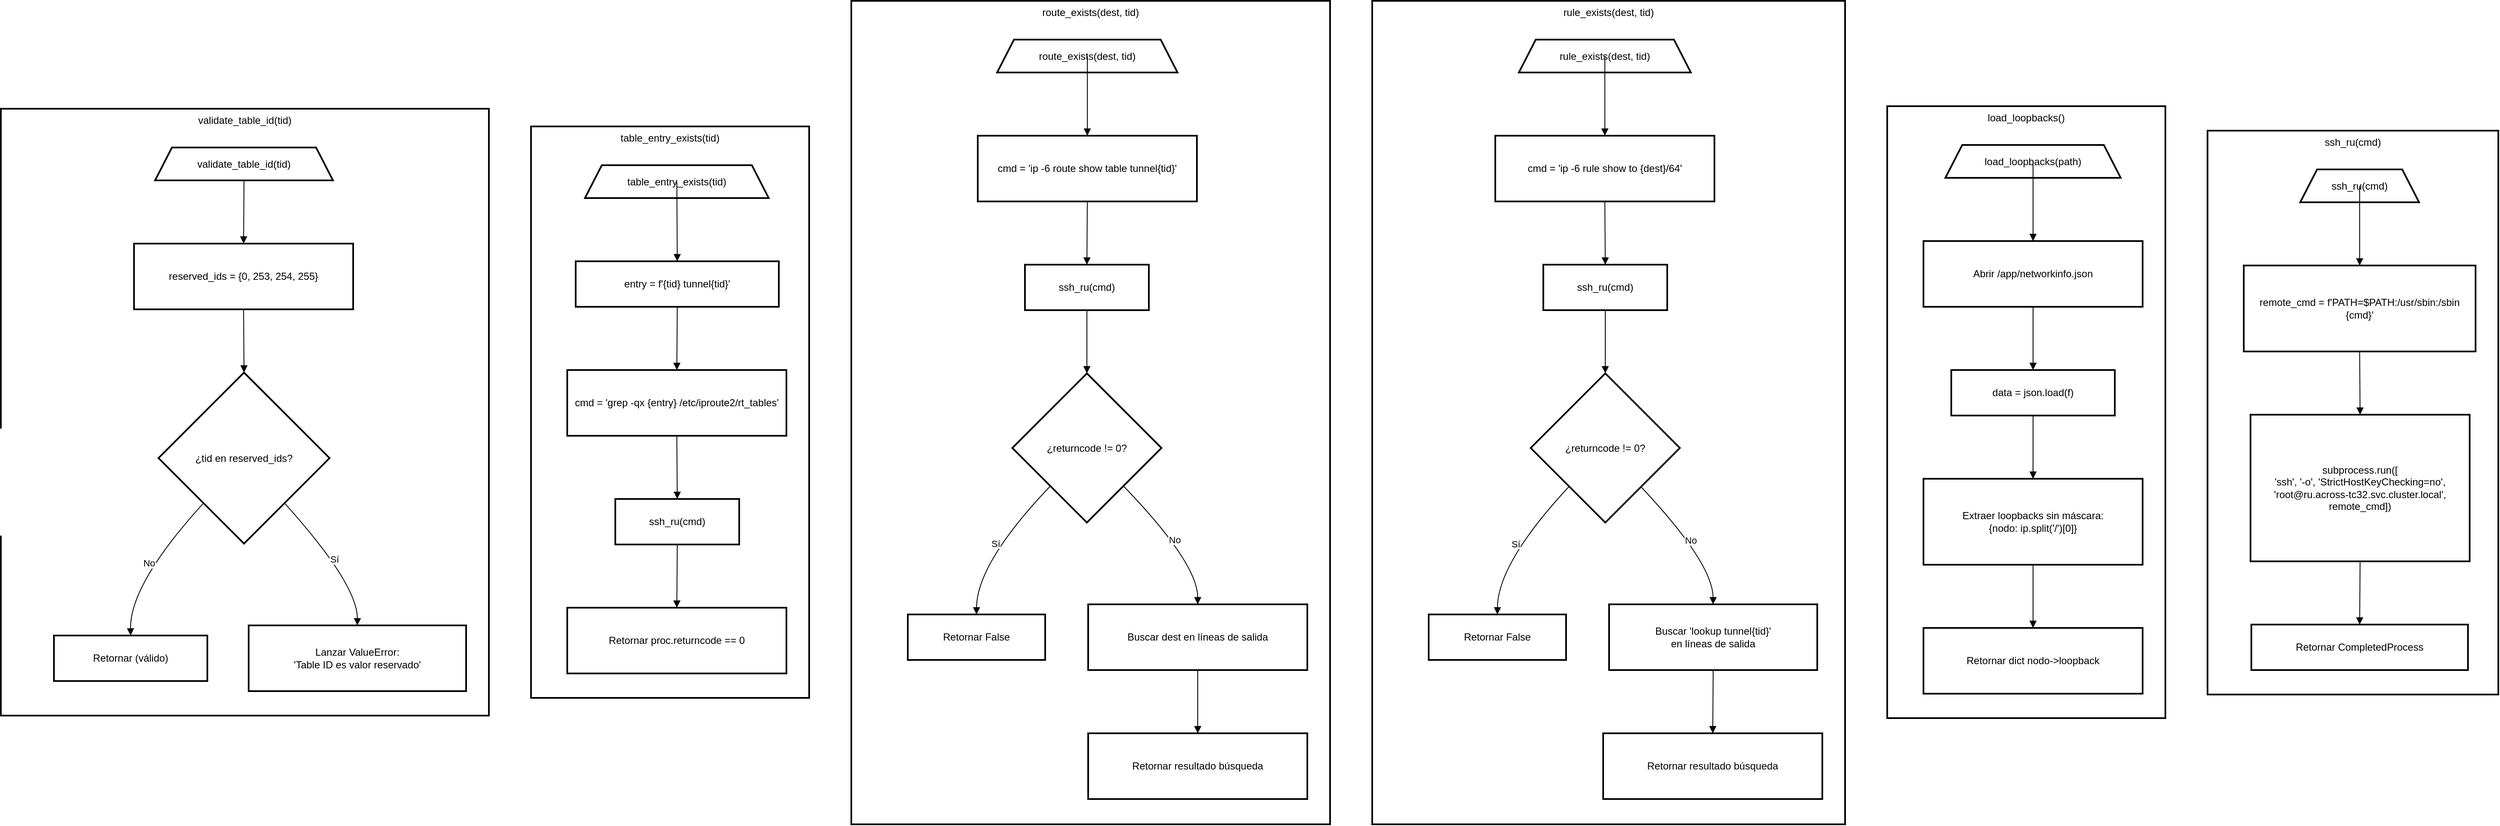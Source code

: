 <mxfile version="27.0.9">
  <diagram name="Página-1" id="VptxOPeHdN-iXwJGRVR5">
    <mxGraphModel grid="1" page="1" gridSize="10" guides="1" tooltips="1" connect="1" arrows="1" fold="1" pageScale="1" pageWidth="827" pageHeight="1169" math="0" shadow="0">
      <root>
        <mxCell id="0" />
        <mxCell id="1" parent="0" />
        <mxCell id="wKDr3arcscV5EmYd3ngJ-1" value="validate_table_id(tid)" style="whiteSpace=wrap;strokeWidth=2;verticalAlign=top;" vertex="1" parent="1">
          <mxGeometry x="20" y="148" width="579" height="720" as="geometry" />
        </mxCell>
        <mxCell id="wKDr3arcscV5EmYd3ngJ-2" value="validate_table_id(tid)" style="shape=trapezoid;perimeter=trapezoidPerimeter;fixedSize=1;strokeWidth=2;whiteSpace=wrap;" vertex="1" parent="wKDr3arcscV5EmYd3ngJ-1">
          <mxGeometry x="183" y="46" width="211" height="39" as="geometry" />
        </mxCell>
        <mxCell id="wKDr3arcscV5EmYd3ngJ-3" value="reserved_ids = {0, 253, 254, 255}" style="whiteSpace=wrap;strokeWidth=2;" vertex="1" parent="wKDr3arcscV5EmYd3ngJ-1">
          <mxGeometry x="158" y="160" width="260" height="78" as="geometry" />
        </mxCell>
        <mxCell id="wKDr3arcscV5EmYd3ngJ-4" value="¿tid en reserved_ids?" style="rhombus;strokeWidth=2;whiteSpace=wrap;" vertex="1" parent="wKDr3arcscV5EmYd3ngJ-1">
          <mxGeometry x="187" y="313" width="203" height="203" as="geometry" />
        </mxCell>
        <mxCell id="wKDr3arcscV5EmYd3ngJ-5" value="Retornar (válido)" style="whiteSpace=wrap;strokeWidth=2;" vertex="1" parent="wKDr3arcscV5EmYd3ngJ-1">
          <mxGeometry x="63" y="625" width="182" height="54" as="geometry" />
        </mxCell>
        <mxCell id="wKDr3arcscV5EmYd3ngJ-6" value="Lanzar ValueError:&#xa;        &#39;Table ID es valor reservado&#39;" style="whiteSpace=wrap;strokeWidth=2;" vertex="1" parent="wKDr3arcscV5EmYd3ngJ-1">
          <mxGeometry x="294" y="613" width="258" height="78" as="geometry" />
        </mxCell>
        <mxCell id="wKDr3arcscV5EmYd3ngJ-7" value="" style="curved=1;startArrow=none;endArrow=block;exitX=0.5;exitY=1;entryX=0.5;entryY=-0.01;rounded=0;exitDx=0;exitDy=0;" edge="1" parent="wKDr3arcscV5EmYd3ngJ-1" source="wKDr3arcscV5EmYd3ngJ-2" target="wKDr3arcscV5EmYd3ngJ-3">
          <mxGeometry relative="1" as="geometry">
            <Array as="points" />
          </mxGeometry>
        </mxCell>
        <mxCell id="wKDr3arcscV5EmYd3ngJ-8" value="" style="curved=1;startArrow=none;endArrow=block;exitX=0.5;exitY=0.99;entryX=0.5;entryY=0;rounded=0;" edge="1" parent="wKDr3arcscV5EmYd3ngJ-1" source="wKDr3arcscV5EmYd3ngJ-3" target="wKDr3arcscV5EmYd3ngJ-4">
          <mxGeometry relative="1" as="geometry">
            <Array as="points" />
          </mxGeometry>
        </mxCell>
        <mxCell id="wKDr3arcscV5EmYd3ngJ-9" value="No" style="curved=1;startArrow=none;endArrow=block;exitX=0.05;exitY=1;entryX=0.5;entryY=0;rounded=0;" edge="1" parent="wKDr3arcscV5EmYd3ngJ-1" source="wKDr3arcscV5EmYd3ngJ-4" target="wKDr3arcscV5EmYd3ngJ-5">
          <mxGeometry relative="1" as="geometry">
            <Array as="points">
              <mxPoint x="153" y="564" />
            </Array>
          </mxGeometry>
        </mxCell>
        <mxCell id="wKDr3arcscV5EmYd3ngJ-10" value="Sí" style="curved=1;startArrow=none;endArrow=block;exitX=0.95;exitY=1;entryX=0.5;entryY=0;rounded=0;" edge="1" parent="wKDr3arcscV5EmYd3ngJ-1" source="wKDr3arcscV5EmYd3ngJ-4" target="wKDr3arcscV5EmYd3ngJ-6">
          <mxGeometry relative="1" as="geometry">
            <Array as="points">
              <mxPoint x="423" y="564" />
            </Array>
          </mxGeometry>
        </mxCell>
        <mxCell id="wKDr3arcscV5EmYd3ngJ-11" value="table_entry_exists(tid)" style="whiteSpace=wrap;strokeWidth=2;verticalAlign=top;" vertex="1" parent="1">
          <mxGeometry x="649" y="169" width="330" height="678" as="geometry" />
        </mxCell>
        <mxCell id="wKDr3arcscV5EmYd3ngJ-12" value="table_entry_exists(tid)" style="shape=trapezoid;perimeter=trapezoidPerimeter;fixedSize=1;strokeWidth=2;whiteSpace=wrap;" vertex="1" parent="wKDr3arcscV5EmYd3ngJ-11">
          <mxGeometry x="64" y="46" width="218" height="39" as="geometry" />
        </mxCell>
        <mxCell id="wKDr3arcscV5EmYd3ngJ-13" value="entry = f&#39;{tid} tunnel{tid}&#39;" style="whiteSpace=wrap;strokeWidth=2;" vertex="1" parent="wKDr3arcscV5EmYd3ngJ-11">
          <mxGeometry x="53" y="160" width="241" height="54" as="geometry" />
        </mxCell>
        <mxCell id="wKDr3arcscV5EmYd3ngJ-14" value="cmd = &#39;grep -qx {entry} /etc/iproute2/rt_tables&#39;" style="whiteSpace=wrap;strokeWidth=2;" vertex="1" parent="wKDr3arcscV5EmYd3ngJ-11">
          <mxGeometry x="43" y="289" width="260" height="78" as="geometry" />
        </mxCell>
        <mxCell id="wKDr3arcscV5EmYd3ngJ-15" value="ssh_ru(cmd)" style="whiteSpace=wrap;strokeWidth=2;" vertex="1" parent="wKDr3arcscV5EmYd3ngJ-11">
          <mxGeometry x="100" y="442" width="147" height="54" as="geometry" />
        </mxCell>
        <mxCell id="wKDr3arcscV5EmYd3ngJ-16" value="Retornar proc.returncode == 0" style="whiteSpace=wrap;strokeWidth=2;" vertex="1" parent="wKDr3arcscV5EmYd3ngJ-11">
          <mxGeometry x="43" y="571" width="260" height="78" as="geometry" />
        </mxCell>
        <mxCell id="wKDr3arcscV5EmYd3ngJ-17" value="" style="curved=1;startArrow=none;endArrow=block;exitX=0.5;exitY=0.99;entryX=0.5;entryY=-0.01;rounded=0;" edge="1" parent="wKDr3arcscV5EmYd3ngJ-11" source="wKDr3arcscV5EmYd3ngJ-12" target="wKDr3arcscV5EmYd3ngJ-13">
          <mxGeometry relative="1" as="geometry">
            <Array as="points" />
          </mxGeometry>
        </mxCell>
        <mxCell id="wKDr3arcscV5EmYd3ngJ-18" value="" style="curved=1;startArrow=none;endArrow=block;exitX=0.5;exitY=0.99;entryX=0.5;entryY=-0.01;rounded=0;" edge="1" parent="wKDr3arcscV5EmYd3ngJ-11" source="wKDr3arcscV5EmYd3ngJ-13" target="wKDr3arcscV5EmYd3ngJ-14">
          <mxGeometry relative="1" as="geometry">
            <Array as="points" />
          </mxGeometry>
        </mxCell>
        <mxCell id="wKDr3arcscV5EmYd3ngJ-19" value="" style="curved=1;startArrow=none;endArrow=block;exitX=0.5;exitY=0.99;entryX=0.5;entryY=-0.01;rounded=0;" edge="1" parent="wKDr3arcscV5EmYd3ngJ-11" source="wKDr3arcscV5EmYd3ngJ-14" target="wKDr3arcscV5EmYd3ngJ-15">
          <mxGeometry relative="1" as="geometry">
            <Array as="points" />
          </mxGeometry>
        </mxCell>
        <mxCell id="wKDr3arcscV5EmYd3ngJ-20" value="" style="curved=1;startArrow=none;endArrow=block;exitX=0.5;exitY=0.99;entryX=0.5;entryY=-0.01;rounded=0;" edge="1" parent="wKDr3arcscV5EmYd3ngJ-11" source="wKDr3arcscV5EmYd3ngJ-15" target="wKDr3arcscV5EmYd3ngJ-16">
          <mxGeometry relative="1" as="geometry">
            <Array as="points" />
          </mxGeometry>
        </mxCell>
        <mxCell id="wKDr3arcscV5EmYd3ngJ-21" value="route_exists(dest, tid)" style="whiteSpace=wrap;strokeWidth=2;verticalAlign=top;" vertex="1" parent="1">
          <mxGeometry x="1029" y="20" width="568" height="977" as="geometry" />
        </mxCell>
        <mxCell id="wKDr3arcscV5EmYd3ngJ-22" value="route_exists(dest, tid)" style="shape=trapezoid;perimeter=trapezoidPerimeter;fixedSize=1;strokeWidth=2;whiteSpace=wrap;" vertex="1" parent="wKDr3arcscV5EmYd3ngJ-21">
          <mxGeometry x="173" y="46" width="214" height="39" as="geometry" />
        </mxCell>
        <mxCell id="wKDr3arcscV5EmYd3ngJ-23" value="cmd = &#39;ip -6 route show table tunnel{tid}&#39;" style="whiteSpace=wrap;strokeWidth=2;" vertex="1" parent="wKDr3arcscV5EmYd3ngJ-21">
          <mxGeometry x="150" y="160" width="260" height="78" as="geometry" />
        </mxCell>
        <mxCell id="wKDr3arcscV5EmYd3ngJ-24" value="ssh_ru(cmd)" style="whiteSpace=wrap;strokeWidth=2;" vertex="1" parent="wKDr3arcscV5EmYd3ngJ-21">
          <mxGeometry x="206" y="313" width="147" height="54" as="geometry" />
        </mxCell>
        <mxCell id="wKDr3arcscV5EmYd3ngJ-25" value="¿returncode != 0?" style="rhombus;strokeWidth=2;whiteSpace=wrap;" vertex="1" parent="wKDr3arcscV5EmYd3ngJ-21">
          <mxGeometry x="191" y="442" width="177" height="177" as="geometry" />
        </mxCell>
        <mxCell id="wKDr3arcscV5EmYd3ngJ-26" value="Retornar False" style="whiteSpace=wrap;strokeWidth=2;" vertex="1" parent="wKDr3arcscV5EmYd3ngJ-21">
          <mxGeometry x="67" y="728" width="163" height="54" as="geometry" />
        </mxCell>
        <mxCell id="wKDr3arcscV5EmYd3ngJ-27" value="Buscar dest en líneas de salida" style="whiteSpace=wrap;strokeWidth=2;" vertex="1" parent="wKDr3arcscV5EmYd3ngJ-21">
          <mxGeometry x="281" y="716" width="260" height="78" as="geometry" />
        </mxCell>
        <mxCell id="wKDr3arcscV5EmYd3ngJ-28" value="Retornar resultado búsqueda" style="whiteSpace=wrap;strokeWidth=2;" vertex="1" parent="wKDr3arcscV5EmYd3ngJ-21">
          <mxGeometry x="281" y="869" width="260" height="78" as="geometry" />
        </mxCell>
        <mxCell id="wKDr3arcscV5EmYd3ngJ-29" value="" style="curved=1;startArrow=none;endArrow=block;exitX=0.5;exitY=0.99;entryX=0.5;entryY=-0.01;rounded=0;" edge="1" parent="wKDr3arcscV5EmYd3ngJ-21" source="wKDr3arcscV5EmYd3ngJ-22" target="wKDr3arcscV5EmYd3ngJ-23">
          <mxGeometry relative="1" as="geometry">
            <Array as="points" />
          </mxGeometry>
        </mxCell>
        <mxCell id="wKDr3arcscV5EmYd3ngJ-30" value="" style="curved=1;startArrow=none;endArrow=block;exitX=0.5;exitY=0.99;entryX=0.5;entryY=-0.01;rounded=0;" edge="1" parent="wKDr3arcscV5EmYd3ngJ-21" source="wKDr3arcscV5EmYd3ngJ-23" target="wKDr3arcscV5EmYd3ngJ-24">
          <mxGeometry relative="1" as="geometry">
            <Array as="points" />
          </mxGeometry>
        </mxCell>
        <mxCell id="wKDr3arcscV5EmYd3ngJ-31" value="" style="curved=1;startArrow=none;endArrow=block;exitX=0.5;exitY=0.99;entryX=0.5;entryY=0;rounded=0;" edge="1" parent="wKDr3arcscV5EmYd3ngJ-21" source="wKDr3arcscV5EmYd3ngJ-24" target="wKDr3arcscV5EmYd3ngJ-25">
          <mxGeometry relative="1" as="geometry">
            <Array as="points" />
          </mxGeometry>
        </mxCell>
        <mxCell id="wKDr3arcscV5EmYd3ngJ-32" value="Sí" style="curved=1;startArrow=none;endArrow=block;exitX=0.02;exitY=1;entryX=0.5;entryY=0;rounded=0;" edge="1" parent="wKDr3arcscV5EmYd3ngJ-21" source="wKDr3arcscV5EmYd3ngJ-25" target="wKDr3arcscV5EmYd3ngJ-26">
          <mxGeometry relative="1" as="geometry">
            <Array as="points">
              <mxPoint x="149" y="667" />
            </Array>
          </mxGeometry>
        </mxCell>
        <mxCell id="wKDr3arcscV5EmYd3ngJ-33" value="No" style="curved=1;startArrow=none;endArrow=block;exitX=0.98;exitY=1;entryX=0.5;entryY=0;rounded=0;" edge="1" parent="wKDr3arcscV5EmYd3ngJ-21" source="wKDr3arcscV5EmYd3ngJ-25" target="wKDr3arcscV5EmYd3ngJ-27">
          <mxGeometry relative="1" as="geometry">
            <Array as="points">
              <mxPoint x="411" y="667" />
            </Array>
          </mxGeometry>
        </mxCell>
        <mxCell id="wKDr3arcscV5EmYd3ngJ-34" value="" style="curved=1;startArrow=none;endArrow=block;exitX=0.5;exitY=1;entryX=0.5;entryY=0;rounded=0;" edge="1" parent="wKDr3arcscV5EmYd3ngJ-21" source="wKDr3arcscV5EmYd3ngJ-27" target="wKDr3arcscV5EmYd3ngJ-28">
          <mxGeometry relative="1" as="geometry">
            <Array as="points" />
          </mxGeometry>
        </mxCell>
        <mxCell id="wKDr3arcscV5EmYd3ngJ-35" value="rule_exists(dest, tid)" style="whiteSpace=wrap;strokeWidth=2;verticalAlign=top;" vertex="1" parent="1">
          <mxGeometry x="1647" y="20" width="561" height="977" as="geometry" />
        </mxCell>
        <mxCell id="wKDr3arcscV5EmYd3ngJ-36" value="rule_exists(dest, tid)" style="shape=trapezoid;perimeter=trapezoidPerimeter;fixedSize=1;strokeWidth=2;whiteSpace=wrap;" vertex="1" parent="wKDr3arcscV5EmYd3ngJ-35">
          <mxGeometry x="174" y="46" width="204" height="39" as="geometry" />
        </mxCell>
        <mxCell id="wKDr3arcscV5EmYd3ngJ-37" value="cmd = &#39;ip -6 rule show to {dest}/64&#39;" style="whiteSpace=wrap;strokeWidth=2;" vertex="1" parent="wKDr3arcscV5EmYd3ngJ-35">
          <mxGeometry x="146" y="160" width="260" height="78" as="geometry" />
        </mxCell>
        <mxCell id="wKDr3arcscV5EmYd3ngJ-38" value="ssh_ru(cmd)" style="whiteSpace=wrap;strokeWidth=2;" vertex="1" parent="wKDr3arcscV5EmYd3ngJ-35">
          <mxGeometry x="203" y="313" width="147" height="54" as="geometry" />
        </mxCell>
        <mxCell id="wKDr3arcscV5EmYd3ngJ-39" value="¿returncode != 0?" style="rhombus;strokeWidth=2;whiteSpace=wrap;" vertex="1" parent="wKDr3arcscV5EmYd3ngJ-35">
          <mxGeometry x="188" y="442" width="177" height="177" as="geometry" />
        </mxCell>
        <mxCell id="wKDr3arcscV5EmYd3ngJ-40" value="Retornar False" style="whiteSpace=wrap;strokeWidth=2;" vertex="1" parent="wKDr3arcscV5EmYd3ngJ-35">
          <mxGeometry x="67" y="728" width="163" height="54" as="geometry" />
        </mxCell>
        <mxCell id="wKDr3arcscV5EmYd3ngJ-41" value="Buscar &#39;lookup tunnel{tid}&#39;&#xa;        en líneas de salida" style="whiteSpace=wrap;strokeWidth=2;" vertex="1" parent="wKDr3arcscV5EmYd3ngJ-35">
          <mxGeometry x="281" y="716" width="247" height="78" as="geometry" />
        </mxCell>
        <mxCell id="wKDr3arcscV5EmYd3ngJ-42" value="Retornar resultado búsqueda" style="whiteSpace=wrap;strokeWidth=2;" vertex="1" parent="wKDr3arcscV5EmYd3ngJ-35">
          <mxGeometry x="274" y="869" width="260" height="78" as="geometry" />
        </mxCell>
        <mxCell id="wKDr3arcscV5EmYd3ngJ-43" value="" style="curved=1;startArrow=none;endArrow=block;exitX=0.5;exitY=0.99;entryX=0.5;entryY=-0.01;rounded=0;" edge="1" parent="wKDr3arcscV5EmYd3ngJ-35" source="wKDr3arcscV5EmYd3ngJ-36" target="wKDr3arcscV5EmYd3ngJ-37">
          <mxGeometry relative="1" as="geometry">
            <Array as="points" />
          </mxGeometry>
        </mxCell>
        <mxCell id="wKDr3arcscV5EmYd3ngJ-44" value="" style="curved=1;startArrow=none;endArrow=block;exitX=0.5;exitY=0.99;entryX=0.5;entryY=-0.01;rounded=0;" edge="1" parent="wKDr3arcscV5EmYd3ngJ-35" source="wKDr3arcscV5EmYd3ngJ-37" target="wKDr3arcscV5EmYd3ngJ-38">
          <mxGeometry relative="1" as="geometry">
            <Array as="points" />
          </mxGeometry>
        </mxCell>
        <mxCell id="wKDr3arcscV5EmYd3ngJ-45" value="" style="curved=1;startArrow=none;endArrow=block;exitX=0.5;exitY=0.99;entryX=0.5;entryY=0;rounded=0;" edge="1" parent="wKDr3arcscV5EmYd3ngJ-35" source="wKDr3arcscV5EmYd3ngJ-38" target="wKDr3arcscV5EmYd3ngJ-39">
          <mxGeometry relative="1" as="geometry">
            <Array as="points" />
          </mxGeometry>
        </mxCell>
        <mxCell id="wKDr3arcscV5EmYd3ngJ-46" value="Sí" style="curved=1;startArrow=none;endArrow=block;exitX=0.03;exitY=1;entryX=0.5;entryY=0;rounded=0;" edge="1" parent="wKDr3arcscV5EmYd3ngJ-35" source="wKDr3arcscV5EmYd3ngJ-39" target="wKDr3arcscV5EmYd3ngJ-40">
          <mxGeometry relative="1" as="geometry">
            <Array as="points">
              <mxPoint x="149" y="667" />
            </Array>
          </mxGeometry>
        </mxCell>
        <mxCell id="wKDr3arcscV5EmYd3ngJ-47" value="No" style="curved=1;startArrow=none;endArrow=block;exitX=0.96;exitY=1;entryX=0.5;entryY=0;rounded=0;" edge="1" parent="wKDr3arcscV5EmYd3ngJ-35" source="wKDr3arcscV5EmYd3ngJ-39" target="wKDr3arcscV5EmYd3ngJ-41">
          <mxGeometry relative="1" as="geometry">
            <Array as="points">
              <mxPoint x="404" y="667" />
            </Array>
          </mxGeometry>
        </mxCell>
        <mxCell id="wKDr3arcscV5EmYd3ngJ-48" value="" style="curved=1;startArrow=none;endArrow=block;exitX=0.5;exitY=1;entryX=0.5;entryY=0;rounded=0;" edge="1" parent="wKDr3arcscV5EmYd3ngJ-35" source="wKDr3arcscV5EmYd3ngJ-41" target="wKDr3arcscV5EmYd3ngJ-42">
          <mxGeometry relative="1" as="geometry">
            <Array as="points" />
          </mxGeometry>
        </mxCell>
        <mxCell id="wKDr3arcscV5EmYd3ngJ-49" value="load_loopbacks()" style="whiteSpace=wrap;strokeWidth=2;verticalAlign=top;" vertex="1" parent="1">
          <mxGeometry x="2258" y="145" width="330" height="726" as="geometry" />
        </mxCell>
        <mxCell id="wKDr3arcscV5EmYd3ngJ-50" value="load_loopbacks(path)" style="shape=trapezoid;perimeter=trapezoidPerimeter;fixedSize=1;strokeWidth=2;whiteSpace=wrap;" vertex="1" parent="wKDr3arcscV5EmYd3ngJ-49">
          <mxGeometry x="69" y="46" width="208" height="39" as="geometry" />
        </mxCell>
        <mxCell id="wKDr3arcscV5EmYd3ngJ-51" value="Abrir /app/networkinfo.json" style="whiteSpace=wrap;strokeWidth=2;" vertex="1" parent="wKDr3arcscV5EmYd3ngJ-49">
          <mxGeometry x="43" y="160" width="260" height="78" as="geometry" />
        </mxCell>
        <mxCell id="wKDr3arcscV5EmYd3ngJ-52" value="data = json.load(f)" style="whiteSpace=wrap;strokeWidth=2;" vertex="1" parent="wKDr3arcscV5EmYd3ngJ-49">
          <mxGeometry x="76" y="313" width="194" height="54" as="geometry" />
        </mxCell>
        <mxCell id="wKDr3arcscV5EmYd3ngJ-53" value="Extraer loopbacks sin máscara:&#xa;        {nodo: ip.split(&#39;/&#39;)[0]}" style="whiteSpace=wrap;strokeWidth=2;" vertex="1" parent="wKDr3arcscV5EmYd3ngJ-49">
          <mxGeometry x="43" y="442" width="260" height="102" as="geometry" />
        </mxCell>
        <mxCell id="wKDr3arcscV5EmYd3ngJ-54" value="Retornar dict nodo-&gt;loopback" style="whiteSpace=wrap;strokeWidth=2;" vertex="1" parent="wKDr3arcscV5EmYd3ngJ-49">
          <mxGeometry x="43" y="619" width="260" height="78" as="geometry" />
        </mxCell>
        <mxCell id="wKDr3arcscV5EmYd3ngJ-55" value="" style="curved=1;startArrow=none;endArrow=block;exitX=0.5;exitY=0.99;entryX=0.5;entryY=-0.01;rounded=0;" edge="1" parent="wKDr3arcscV5EmYd3ngJ-49" source="wKDr3arcscV5EmYd3ngJ-50" target="wKDr3arcscV5EmYd3ngJ-51">
          <mxGeometry relative="1" as="geometry">
            <Array as="points" />
          </mxGeometry>
        </mxCell>
        <mxCell id="wKDr3arcscV5EmYd3ngJ-56" value="" style="curved=1;startArrow=none;endArrow=block;exitX=0.5;exitY=0.99;entryX=0.5;entryY=-0.01;rounded=0;" edge="1" parent="wKDr3arcscV5EmYd3ngJ-49" source="wKDr3arcscV5EmYd3ngJ-51" target="wKDr3arcscV5EmYd3ngJ-52">
          <mxGeometry relative="1" as="geometry">
            <Array as="points" />
          </mxGeometry>
        </mxCell>
        <mxCell id="wKDr3arcscV5EmYd3ngJ-57" value="" style="curved=1;startArrow=none;endArrow=block;exitX=0.5;exitY=0.99;entryX=0.5;entryY=0;rounded=0;" edge="1" parent="wKDr3arcscV5EmYd3ngJ-49" source="wKDr3arcscV5EmYd3ngJ-52" target="wKDr3arcscV5EmYd3ngJ-53">
          <mxGeometry relative="1" as="geometry">
            <Array as="points" />
          </mxGeometry>
        </mxCell>
        <mxCell id="wKDr3arcscV5EmYd3ngJ-58" value="" style="curved=1;startArrow=none;endArrow=block;exitX=0.5;exitY=1;entryX=0.5;entryY=-0.01;rounded=0;" edge="1" parent="wKDr3arcscV5EmYd3ngJ-49" source="wKDr3arcscV5EmYd3ngJ-53" target="wKDr3arcscV5EmYd3ngJ-54">
          <mxGeometry relative="1" as="geometry">
            <Array as="points" />
          </mxGeometry>
        </mxCell>
        <mxCell id="wKDr3arcscV5EmYd3ngJ-59" value="ssh_ru(cmd)" style="whiteSpace=wrap;strokeWidth=2;verticalAlign=top;" vertex="1" parent="1">
          <mxGeometry x="2638" y="174" width="345" height="669" as="geometry" />
        </mxCell>
        <mxCell id="wKDr3arcscV5EmYd3ngJ-60" value="ssh_ru(cmd)" style="shape=trapezoid;perimeter=trapezoidPerimeter;fixedSize=1;strokeWidth=2;whiteSpace=wrap;" vertex="1" parent="wKDr3arcscV5EmYd3ngJ-59">
          <mxGeometry x="110" y="46" width="141" height="39" as="geometry" />
        </mxCell>
        <mxCell id="wKDr3arcscV5EmYd3ngJ-61" value="remote_cmd = f&#39;PATH=$PATH:/usr/sbin:/sbin {cmd}&#39;" style="whiteSpace=wrap;strokeWidth=2;" vertex="1" parent="wKDr3arcscV5EmYd3ngJ-59">
          <mxGeometry x="43" y="160" width="275" height="102" as="geometry" />
        </mxCell>
        <mxCell id="wKDr3arcscV5EmYd3ngJ-62" value="subprocess.run([&#xa;        &#39;ssh&#39;, &#39;-o&#39;, &#39;StrictHostKeyChecking=no&#39;,&#xa;        &#39;root@ru.across-tc32.svc.cluster.local&#39;,&#xa;        remote_cmd])" style="whiteSpace=wrap;strokeWidth=2;" vertex="1" parent="wKDr3arcscV5EmYd3ngJ-59">
          <mxGeometry x="51" y="337" width="260" height="174" as="geometry" />
        </mxCell>
        <mxCell id="wKDr3arcscV5EmYd3ngJ-63" value="Retornar CompletedProcess" style="whiteSpace=wrap;strokeWidth=2;" vertex="1" parent="wKDr3arcscV5EmYd3ngJ-59">
          <mxGeometry x="52" y="586" width="257" height="54" as="geometry" />
        </mxCell>
        <mxCell id="wKDr3arcscV5EmYd3ngJ-64" value="" style="curved=1;startArrow=none;endArrow=block;exitX=0.5;exitY=0.99;entryX=0.5;entryY=0;rounded=0;" edge="1" parent="wKDr3arcscV5EmYd3ngJ-59" source="wKDr3arcscV5EmYd3ngJ-60" target="wKDr3arcscV5EmYd3ngJ-61">
          <mxGeometry relative="1" as="geometry">
            <Array as="points" />
          </mxGeometry>
        </mxCell>
        <mxCell id="wKDr3arcscV5EmYd3ngJ-65" value="" style="curved=1;startArrow=none;endArrow=block;exitX=0.5;exitY=1;entryX=0.5;entryY=0;rounded=0;" edge="1" parent="wKDr3arcscV5EmYd3ngJ-59" source="wKDr3arcscV5EmYd3ngJ-61" target="wKDr3arcscV5EmYd3ngJ-62">
          <mxGeometry relative="1" as="geometry">
            <Array as="points" />
          </mxGeometry>
        </mxCell>
        <mxCell id="wKDr3arcscV5EmYd3ngJ-66" value="" style="curved=1;startArrow=none;endArrow=block;exitX=0.5;exitY=1;entryX=0.5;entryY=-0.01;rounded=0;" edge="1" parent="wKDr3arcscV5EmYd3ngJ-59" source="wKDr3arcscV5EmYd3ngJ-62" target="wKDr3arcscV5EmYd3ngJ-63">
          <mxGeometry relative="1" as="geometry">
            <Array as="points" />
          </mxGeometry>
        </mxCell>
      </root>
    </mxGraphModel>
  </diagram>
</mxfile>
